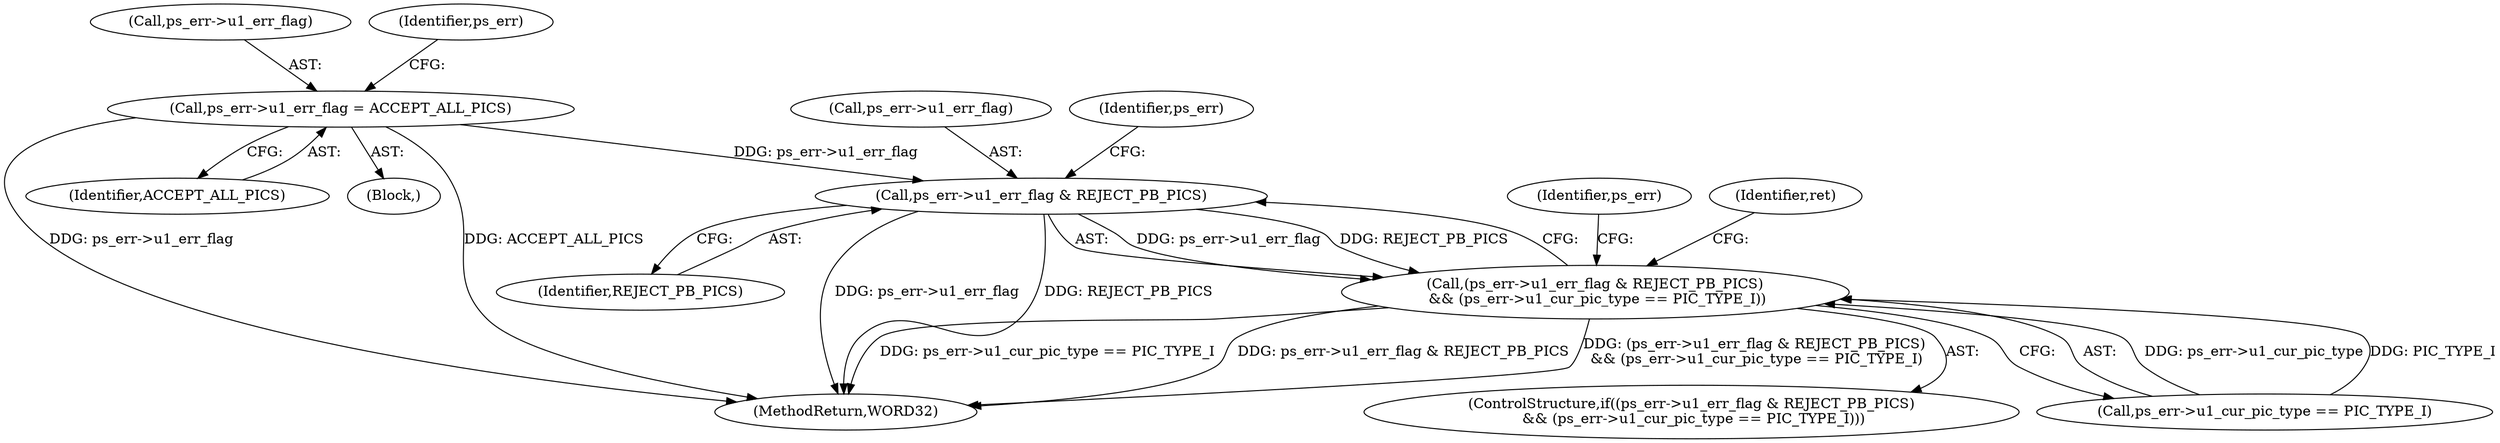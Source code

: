 digraph "0_Android_9a00f562a612d56e7b2b989d168647db900ba6cf_0@pointer" {
"1002550" [label="(Call,ps_err->u1_err_flag & REJECT_PB_PICS)"];
"1001793" [label="(Call,ps_err->u1_err_flag = ACCEPT_ALL_PICS)"];
"1002549" [label="(Call,(ps_err->u1_err_flag & REJECT_PB_PICS)\n && (ps_err->u1_cur_pic_type == PIC_TYPE_I))"];
"1002549" [label="(Call,(ps_err->u1_err_flag & REJECT_PB_PICS)\n && (ps_err->u1_cur_pic_type == PIC_TYPE_I))"];
"1001794" [label="(Call,ps_err->u1_err_flag)"];
"1002554" [label="(Identifier,REJECT_PB_PICS)"];
"1002568" [label="(MethodReturn,WORD32)"];
"1002551" [label="(Call,ps_err->u1_err_flag)"];
"1002557" [label="(Identifier,ps_err)"];
"1001797" [label="(Identifier,ACCEPT_ALL_PICS)"];
"1002555" [label="(Call,ps_err->u1_cur_pic_type == PIC_TYPE_I)"];
"1002550" [label="(Call,ps_err->u1_err_flag & REJECT_PB_PICS)"];
"1002563" [label="(Identifier,ps_err)"];
"1002567" [label="(Identifier,ret)"];
"1001792" [label="(Block,)"];
"1001793" [label="(Call,ps_err->u1_err_flag = ACCEPT_ALL_PICS)"];
"1002548" [label="(ControlStructure,if((ps_err->u1_err_flag & REJECT_PB_PICS)\n && (ps_err->u1_cur_pic_type == PIC_TYPE_I)))"];
"1001800" [label="(Identifier,ps_err)"];
"1002550" -> "1002549"  [label="AST: "];
"1002550" -> "1002554"  [label="CFG: "];
"1002551" -> "1002550"  [label="AST: "];
"1002554" -> "1002550"  [label="AST: "];
"1002557" -> "1002550"  [label="CFG: "];
"1002549" -> "1002550"  [label="CFG: "];
"1002550" -> "1002568"  [label="DDG: ps_err->u1_err_flag"];
"1002550" -> "1002568"  [label="DDG: REJECT_PB_PICS"];
"1002550" -> "1002549"  [label="DDG: ps_err->u1_err_flag"];
"1002550" -> "1002549"  [label="DDG: REJECT_PB_PICS"];
"1001793" -> "1002550"  [label="DDG: ps_err->u1_err_flag"];
"1001793" -> "1001792"  [label="AST: "];
"1001793" -> "1001797"  [label="CFG: "];
"1001794" -> "1001793"  [label="AST: "];
"1001797" -> "1001793"  [label="AST: "];
"1001800" -> "1001793"  [label="CFG: "];
"1001793" -> "1002568"  [label="DDG: ACCEPT_ALL_PICS"];
"1001793" -> "1002568"  [label="DDG: ps_err->u1_err_flag"];
"1002549" -> "1002548"  [label="AST: "];
"1002549" -> "1002555"  [label="CFG: "];
"1002555" -> "1002549"  [label="AST: "];
"1002563" -> "1002549"  [label="CFG: "];
"1002567" -> "1002549"  [label="CFG: "];
"1002549" -> "1002568"  [label="DDG: ps_err->u1_cur_pic_type == PIC_TYPE_I"];
"1002549" -> "1002568"  [label="DDG: ps_err->u1_err_flag & REJECT_PB_PICS"];
"1002549" -> "1002568"  [label="DDG: (ps_err->u1_err_flag & REJECT_PB_PICS)\n && (ps_err->u1_cur_pic_type == PIC_TYPE_I)"];
"1002555" -> "1002549"  [label="DDG: ps_err->u1_cur_pic_type"];
"1002555" -> "1002549"  [label="DDG: PIC_TYPE_I"];
}
